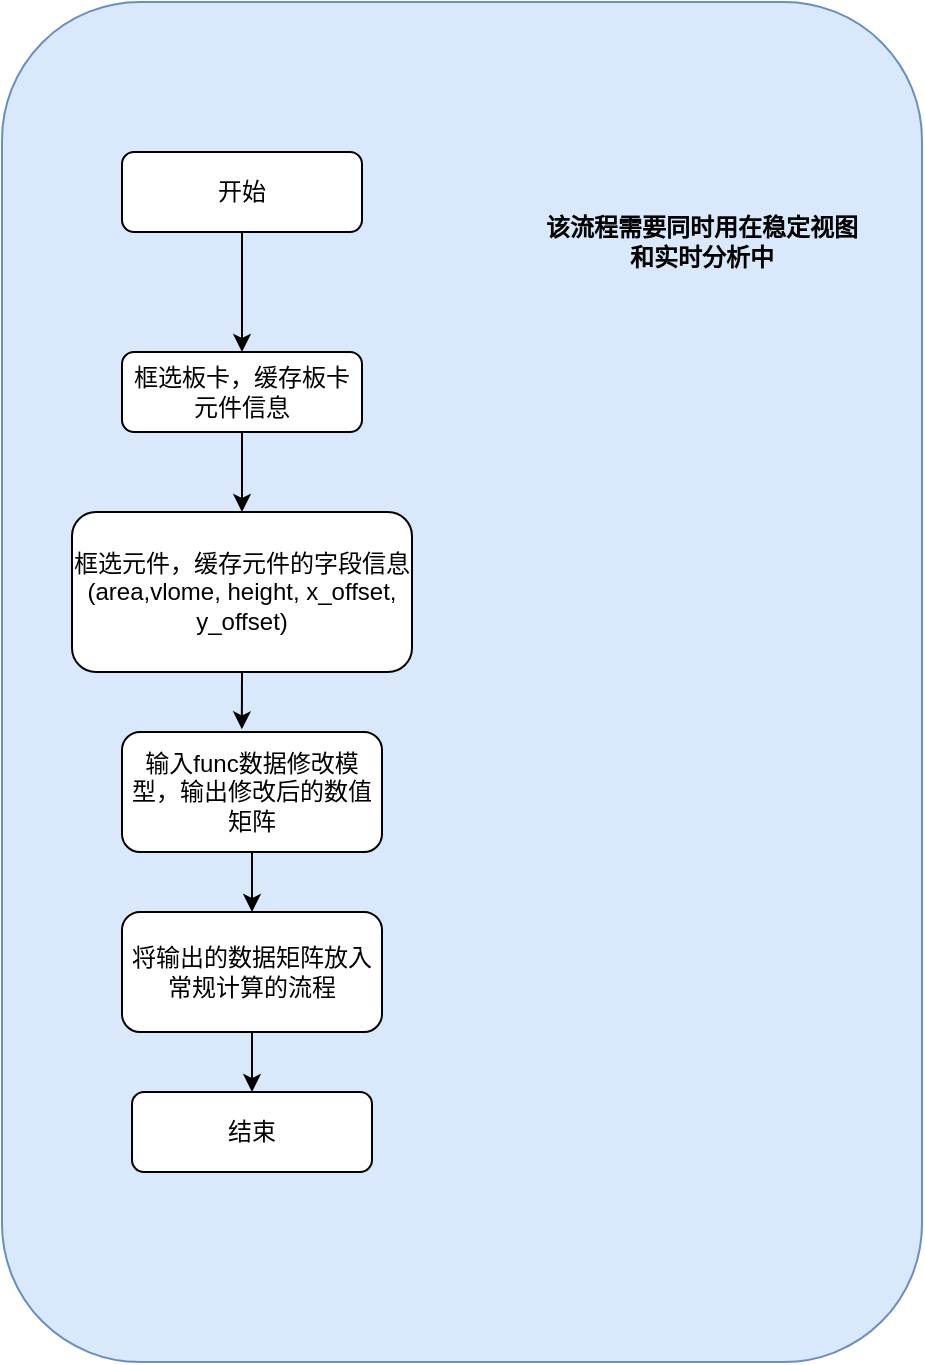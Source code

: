 <mxfile version="21.8.0" type="github">
  <diagram id="C5RBs43oDa-KdzZeNtuy" name="Page-1">
    <mxGraphModel dx="989" dy="1681" grid="1" gridSize="10" guides="1" tooltips="1" connect="1" arrows="1" fold="1" page="1" pageScale="1" pageWidth="827" pageHeight="1169" math="0" shadow="0">
      <root>
        <mxCell id="WIyWlLk6GJQsqaUBKTNV-0" />
        <mxCell id="WIyWlLk6GJQsqaUBKTNV-1" parent="WIyWlLk6GJQsqaUBKTNV-0" />
        <mxCell id="jJfo0J_C-5qvuoIFm2Do-13" value="" style="rounded=1;whiteSpace=wrap;html=1;fillColor=#dae8fc;strokeColor=#6c8ebf;" vertex="1" parent="WIyWlLk6GJQsqaUBKTNV-1">
          <mxGeometry x="100" y="-95" width="460" height="680" as="geometry" />
        </mxCell>
        <mxCell id="jJfo0J_C-5qvuoIFm2Do-4" style="edgeStyle=orthogonalEdgeStyle;curved=1;rounded=0;orthogonalLoop=1;jettySize=auto;html=1;" edge="1" parent="WIyWlLk6GJQsqaUBKTNV-1" source="WIyWlLk6GJQsqaUBKTNV-3" target="jJfo0J_C-5qvuoIFm2Do-2">
          <mxGeometry relative="1" as="geometry" />
        </mxCell>
        <mxCell id="WIyWlLk6GJQsqaUBKTNV-3" value="框选板卡，缓存板卡&lt;br&gt;元件信息" style="rounded=1;whiteSpace=wrap;html=1;fontSize=12;glass=0;strokeWidth=1;shadow=0;" parent="WIyWlLk6GJQsqaUBKTNV-1" vertex="1">
          <mxGeometry x="160" y="80" width="120" height="40" as="geometry" />
        </mxCell>
        <mxCell id="jJfo0J_C-5qvuoIFm2Do-1" style="edgeStyle=orthogonalEdgeStyle;rounded=0;orthogonalLoop=1;jettySize=auto;html=1;" edge="1" parent="WIyWlLk6GJQsqaUBKTNV-1" source="jJfo0J_C-5qvuoIFm2Do-0" target="WIyWlLk6GJQsqaUBKTNV-3">
          <mxGeometry relative="1" as="geometry" />
        </mxCell>
        <mxCell id="jJfo0J_C-5qvuoIFm2Do-0" value="开始" style="rounded=1;whiteSpace=wrap;html=1;fontSize=12;glass=0;strokeWidth=1;shadow=0;" vertex="1" parent="WIyWlLk6GJQsqaUBKTNV-1">
          <mxGeometry x="160" y="-20" width="120" height="40" as="geometry" />
        </mxCell>
        <mxCell id="jJfo0J_C-5qvuoIFm2Do-2" value="框选元件，缓存元件的字段信息(area,vlome, height, x_offset, y_offset)" style="rounded=1;whiteSpace=wrap;html=1;fontSize=12;glass=0;strokeWidth=1;shadow=0;" vertex="1" parent="WIyWlLk6GJQsqaUBKTNV-1">
          <mxGeometry x="135" y="160" width="170" height="80" as="geometry" />
        </mxCell>
        <mxCell id="jJfo0J_C-5qvuoIFm2Do-10" style="edgeStyle=orthogonalEdgeStyle;curved=1;rounded=0;orthogonalLoop=1;jettySize=auto;html=1;" edge="1" parent="WIyWlLk6GJQsqaUBKTNV-1" source="jJfo0J_C-5qvuoIFm2Do-7" target="jJfo0J_C-5qvuoIFm2Do-9">
          <mxGeometry relative="1" as="geometry" />
        </mxCell>
        <mxCell id="jJfo0J_C-5qvuoIFm2Do-7" value="输入func数据修改模型，输出修改后的数值矩阵" style="rounded=1;whiteSpace=wrap;html=1;fontSize=12;glass=0;strokeWidth=1;shadow=0;" vertex="1" parent="WIyWlLk6GJQsqaUBKTNV-1">
          <mxGeometry x="160" y="270" width="130" height="60" as="geometry" />
        </mxCell>
        <mxCell id="jJfo0J_C-5qvuoIFm2Do-8" style="edgeStyle=orthogonalEdgeStyle;curved=1;rounded=0;orthogonalLoop=1;jettySize=auto;html=1;exitX=0.5;exitY=1;exitDx=0;exitDy=0;entryX=0.461;entryY=-0.022;entryDx=0;entryDy=0;entryPerimeter=0;" edge="1" parent="WIyWlLk6GJQsqaUBKTNV-1" source="jJfo0J_C-5qvuoIFm2Do-2" target="jJfo0J_C-5qvuoIFm2Do-7">
          <mxGeometry relative="1" as="geometry" />
        </mxCell>
        <mxCell id="jJfo0J_C-5qvuoIFm2Do-12" style="edgeStyle=orthogonalEdgeStyle;curved=1;rounded=0;orthogonalLoop=1;jettySize=auto;html=1;entryX=0.5;entryY=0;entryDx=0;entryDy=0;" edge="1" parent="WIyWlLk6GJQsqaUBKTNV-1" source="jJfo0J_C-5qvuoIFm2Do-9" target="jJfo0J_C-5qvuoIFm2Do-11">
          <mxGeometry relative="1" as="geometry" />
        </mxCell>
        <mxCell id="jJfo0J_C-5qvuoIFm2Do-9" value="将输出的数据矩阵放入常规计算的流程" style="rounded=1;whiteSpace=wrap;html=1;fontSize=12;glass=0;strokeWidth=1;shadow=0;" vertex="1" parent="WIyWlLk6GJQsqaUBKTNV-1">
          <mxGeometry x="160" y="360" width="130" height="60" as="geometry" />
        </mxCell>
        <mxCell id="jJfo0J_C-5qvuoIFm2Do-11" value="结束" style="rounded=1;whiteSpace=wrap;html=1;fontSize=12;glass=0;strokeWidth=1;shadow=0;" vertex="1" parent="WIyWlLk6GJQsqaUBKTNV-1">
          <mxGeometry x="165" y="450" width="120" height="40" as="geometry" />
        </mxCell>
        <mxCell id="jJfo0J_C-5qvuoIFm2Do-14" value="该流程需要同时用在稳定视图和实时分析中" style="text;html=1;strokeColor=none;fillColor=none;align=center;verticalAlign=middle;whiteSpace=wrap;rounded=0;fontStyle=1" vertex="1" parent="WIyWlLk6GJQsqaUBKTNV-1">
          <mxGeometry x="370" width="160" height="50" as="geometry" />
        </mxCell>
      </root>
    </mxGraphModel>
  </diagram>
</mxfile>
